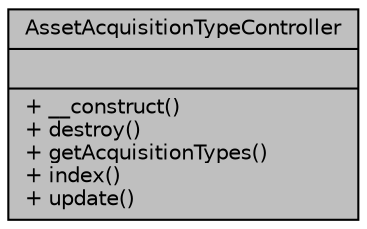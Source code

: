 digraph "AssetAcquisitionTypeController"
{
 // LATEX_PDF_SIZE
  bgcolor="transparent";
  edge [fontname="Helvetica",fontsize="10",labelfontname="Helvetica",labelfontsize="10"];
  node [fontname="Helvetica",fontsize="10",shape=record];
  Node1 [label="{AssetAcquisitionTypeController\n||+ __construct()\l+ destroy()\l+ getAcquisitionTypes()\l+ index()\l+ update()\l}",height=0.2,width=0.4,color="black", fillcolor="grey75", style="filled", fontcolor="black",tooltip="Controlador de los tipos de adquisición de bienes institucionales."];
}
